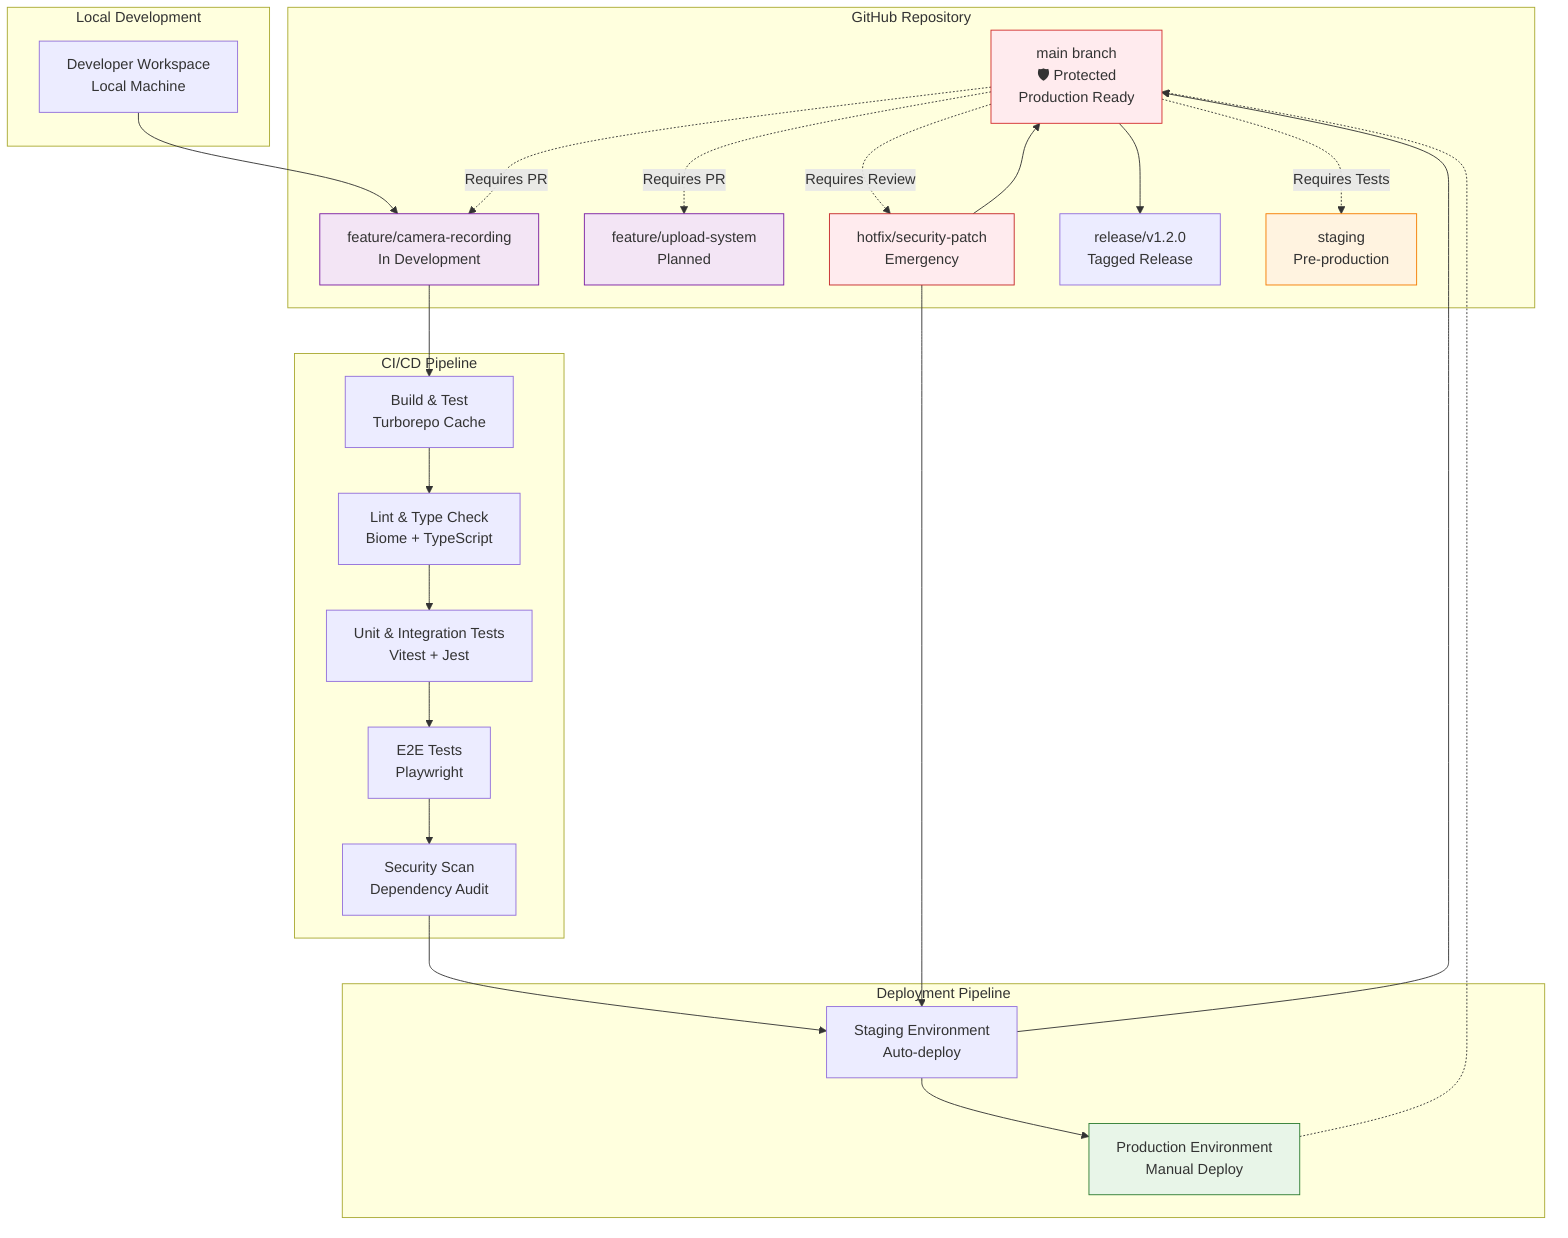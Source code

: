 graph TB
    subgraph "GitHub Repository"
        MAIN[main branch<br/>🛡️ Protected<br/>Production Ready]
        FEATURE1[feature/camera-recording<br/>In Development]
        FEATURE2[feature/upload-system<br/>Planned]
        HOTFIX[hotfix/security-patch<br/>Emergency]
        RELEASE[release/v1.2.0<br/>Tagged Release]
        STAGING[staging<br/>Pre-production]
    end

    subgraph "Local Development"
        DEV[Developer Workspace<br/>Local Machine]
    end

    subgraph "CI/CD Pipeline"
        BUILD[Build & Test<br/>Turborepo Cache]
        LINT[Lint & Type Check<br/>Biome + TypeScript]
        TEST[Unit & Integration Tests<br/>Vitest + Jest]
        E2E[E2E Tests<br/>Playwright]
        SECURITY[Security Scan<br/>Dependency Audit]
    end

    subgraph "Deployment Pipeline"
        STAGING_ENV[Staging Environment<br/>Auto-deploy]
        PROD_ENV[Production Environment<br/>Manual Deploy]
    end

    %% Development Flow
    DEV --> FEATURE1
    FEATURE1 --> BUILD
    BUILD --> LINT
    LINT --> TEST
    TEST --> E2E
    E2E --> SECURITY

    %% PR Flow
    SECURITY --> STAGING_ENV

    %% Production Flow
    STAGING_ENV --> PROD_ENV
    PROD_ENV -.-> MAIN

    %% Merge Flow
    STAGING_ENV --> MAIN
    MAIN --> RELEASE

    %% Emergency Flow
    HOTFIX --> STAGING_ENV
    HOTFIX --> MAIN

    %% Branch Protection Rules
    MAIN -.->|Requires PR| FEATURE1
    MAIN -.->|Requires PR| FEATURE2
    MAIN -.->|Requires Review| HOTFIX
    MAIN -.->|Requires Tests| STAGING

    classDef protected fill:#ffebee,stroke:#d32f2f
    classDef feature fill:#f3e5f5,stroke:#7b1fa2
    classDef staging fill:#fff3e0,stroke:#f57c00
    classDef production fill:#e8f5e8,stroke:#2e7d32
    classDef emergency fill:#ffebee,stroke:#c62828

    class MAIN protected
    class FEATURE1,FEATURE2 feature
    class STAGING staging
    class PROD_ENV production
    class HOTFIX emergency